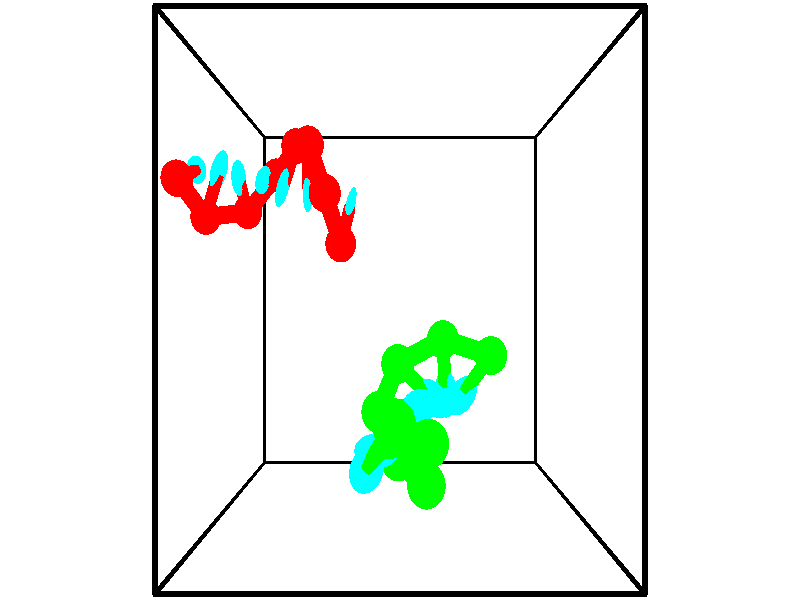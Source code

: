 // switches for output
#declare DRAW_BASES = 1; // possible values are 0, 1; only relevant for DNA ribbons
#declare DRAW_BASES_TYPE = 3; // possible values are 1, 2, 3; only relevant for DNA ribbons
#declare DRAW_FOG = 0; // set to 1 to enable fog

#include "colors.inc"

#include "transforms.inc"
background { rgb <1, 1, 1>}

#default {
   normal{
       ripples 0.25
       frequency 0.20
       turbulence 0.2
       lambda 5
   }
	finish {
		phong 0.1
		phong_size 40.
	}
}

// original window dimensions: 1024x640


// camera settings

camera {
	sky <-0, 1, 0>
	up <-0, 1, 0>
	right 1.6 * <1, 0, 0>
	location <2.5, 2.5, 11.1562>
	look_at <2.5, 2.5, 2.5>
	direction <0, 0, -8.6562>
	angle 67.0682
}


# declare cpy_camera_pos = <2.5, 2.5, 11.1562>;
# if (DRAW_FOG = 1)
fog {
	fog_type 2
	up vnormalize(cpy_camera_pos)
	color rgbt<1,1,1,0.3>
	distance 1e-5
	fog_alt 3e-3
	fog_offset 4
}
# end


// LIGHTS

# declare lum = 6;
global_settings {
	ambient_light rgb lum * <0.05, 0.05, 0.05>
	max_trace_level 15
}# declare cpy_direct_light_amount = 0.25;
light_source
{	1000 * <-1, -1, 1>,
	rgb lum * cpy_direct_light_amount
	parallel
}

light_source
{	1000 * <1, 1, -1>,
	rgb lum * cpy_direct_light_amount
	parallel
}

// strand 0

// nucleotide -1

// particle -1
sphere {
	<1.532069, 3.262251, 1.293416> 0.250000
	pigment { color rgbt <1,0,0,0> }
	no_shadow
}
cylinder {
	<1.603954, 3.592316, 1.079197>,  <1.647085, 3.790355, 0.950666>, 0.100000
	pigment { color rgbt <1,0,0,0> }
	no_shadow
}
cylinder {
	<1.603954, 3.592316, 1.079197>,  <1.532069, 3.262251, 1.293416>, 0.100000
	pigment { color rgbt <1,0,0,0> }
	no_shadow
}

// particle -1
sphere {
	<1.603954, 3.592316, 1.079197> 0.100000
	pigment { color rgbt <1,0,0,0> }
	no_shadow
}
sphere {
	0, 1
	scale<0.080000,0.200000,0.300000>
	matrix <-0.963415, 0.257673, 0.073728,
		0.198833, 0.502704, 0.841281,
		0.179713, 0.825162, -0.535547,
		1.657868, 3.839864, 0.918533>
	pigment { color rgbt <0,1,1,0> }
	no_shadow
}
cylinder {
	<1.317812, 3.899883, 1.676991>,  <1.532069, 3.262251, 1.293416>, 0.130000
	pigment { color rgbt <1,0,0,0> }
	no_shadow
}

// nucleotide -1

// particle -1
sphere {
	<1.317812, 3.899883, 1.676991> 0.250000
	pigment { color rgbt <1,0,0,0> }
	no_shadow
}
cylinder {
	<1.331493, 3.970024, 1.283426>,  <1.339702, 4.012109, 1.047288>, 0.100000
	pigment { color rgbt <1,0,0,0> }
	no_shadow
}
cylinder {
	<1.331493, 3.970024, 1.283426>,  <1.317812, 3.899883, 1.676991>, 0.100000
	pigment { color rgbt <1,0,0,0> }
	no_shadow
}

// particle -1
sphere {
	<1.331493, 3.970024, 1.283426> 0.100000
	pigment { color rgbt <1,0,0,0> }
	no_shadow
}
sphere {
	0, 1
	scale<0.080000,0.200000,0.300000>
	matrix <-0.995373, 0.094427, -0.017773,
		0.089791, 0.979967, 0.177772,
		0.034203, 0.175354, -0.983911,
		1.341754, 4.022630, 0.988253>
	pigment { color rgbt <0,1,1,0> }
	no_shadow
}
cylinder {
	<1.015263, 4.600288, 1.377634>,  <1.317812, 3.899883, 1.676991>, 0.130000
	pigment { color rgbt <1,0,0,0> }
	no_shadow
}

// nucleotide -1

// particle -1
sphere {
	<1.015263, 4.600288, 1.377634> 0.250000
	pigment { color rgbt <1,0,0,0> }
	no_shadow
}
cylinder {
	<0.981089, 4.267277, 1.158693>,  <0.960584, 4.067470, 1.027329>, 0.100000
	pigment { color rgbt <1,0,0,0> }
	no_shadow
}
cylinder {
	<0.981089, 4.267277, 1.158693>,  <1.015263, 4.600288, 1.377634>, 0.100000
	pigment { color rgbt <1,0,0,0> }
	no_shadow
}

// particle -1
sphere {
	<0.981089, 4.267277, 1.158693> 0.100000
	pigment { color rgbt <1,0,0,0> }
	no_shadow
}
sphere {
	0, 1
	scale<0.080000,0.200000,0.300000>
	matrix <-0.992694, 0.118104, -0.024688,
		0.085198, 0.541245, -0.836537,
		-0.085437, -0.832529, -0.547353,
		0.955458, 4.017518, 0.994487>
	pigment { color rgbt <0,1,1,0> }
	no_shadow
}
cylinder {
	<0.718823, 4.698137, 0.801602>,  <1.015263, 4.600288, 1.377634>, 0.130000
	pigment { color rgbt <1,0,0,0> }
	no_shadow
}

// nucleotide -1

// particle -1
sphere {
	<0.718823, 4.698137, 0.801602> 0.250000
	pigment { color rgbt <1,0,0,0> }
	no_shadow
}
cylinder {
	<0.616105, 4.338638, 0.943762>,  <0.554474, 4.122939, 1.029058>, 0.100000
	pigment { color rgbt <1,0,0,0> }
	no_shadow
}
cylinder {
	<0.616105, 4.338638, 0.943762>,  <0.718823, 4.698137, 0.801602>, 0.100000
	pigment { color rgbt <1,0,0,0> }
	no_shadow
}

// particle -1
sphere {
	<0.616105, 4.338638, 0.943762> 0.100000
	pigment { color rgbt <1,0,0,0> }
	no_shadow
}
sphere {
	0, 1
	scale<0.080000,0.200000,0.300000>
	matrix <-0.966447, 0.241067, -0.088693,
		-0.005963, -0.366252, -0.930497,
		-0.256796, -0.898747, 0.355401,
		0.539066, 4.069014, 1.050382>
	pigment { color rgbt <0,1,1,0> }
	no_shadow
}
cylinder {
	<0.284349, 4.367722, 0.296913>,  <0.718823, 4.698137, 0.801602>, 0.130000
	pigment { color rgbt <1,0,0,0> }
	no_shadow
}

// nucleotide -1

// particle -1
sphere {
	<0.284349, 4.367722, 0.296913> 0.250000
	pigment { color rgbt <1,0,0,0> }
	no_shadow
}
cylinder {
	<0.231497, 4.264469, 0.679726>,  <0.199786, 4.202518, 0.909413>, 0.100000
	pigment { color rgbt <1,0,0,0> }
	no_shadow
}
cylinder {
	<0.231497, 4.264469, 0.679726>,  <0.284349, 4.367722, 0.296913>, 0.100000
	pigment { color rgbt <1,0,0,0> }
	no_shadow
}

// particle -1
sphere {
	<0.231497, 4.264469, 0.679726> 0.100000
	pigment { color rgbt <1,0,0,0> }
	no_shadow
}
sphere {
	0, 1
	scale<0.080000,0.200000,0.300000>
	matrix <-0.969626, 0.234148, -0.070714,
		-0.205834, -0.937306, -0.281228,
		-0.132129, -0.258131, 0.957032,
		0.191858, 4.187029, 0.966835>
	pigment { color rgbt <0,1,1,0> }
	no_shadow
}
cylinder {
	<-0.223041, 3.806783, 0.367397>,  <0.284349, 4.367722, 0.296913>, 0.130000
	pigment { color rgbt <1,0,0,0> }
	no_shadow
}

// nucleotide -1

// particle -1
sphere {
	<-0.223041, 3.806783, 0.367397> 0.250000
	pigment { color rgbt <1,0,0,0> }
	no_shadow
}
cylinder {
	<-0.226770, 4.040962, 0.691660>,  <-0.229008, 4.181469, 0.886218>, 0.100000
	pigment { color rgbt <1,0,0,0> }
	no_shadow
}
cylinder {
	<-0.226770, 4.040962, 0.691660>,  <-0.223041, 3.806783, 0.367397>, 0.100000
	pigment { color rgbt <1,0,0,0> }
	no_shadow
}

// particle -1
sphere {
	<-0.226770, 4.040962, 0.691660> 0.100000
	pigment { color rgbt <1,0,0,0> }
	no_shadow
}
sphere {
	0, 1
	scale<0.080000,0.200000,0.300000>
	matrix <-0.975615, 0.172459, -0.135768,
		-0.219290, -0.792155, 0.569563,
		-0.009323, 0.585447, 0.810657,
		-0.229567, 4.216596, 0.934857>
	pigment { color rgbt <0,1,1,0> }
	no_shadow
}
cylinder {
	<-0.820590, 3.680222, 0.834384>,  <-0.223041, 3.806783, 0.367397>, 0.130000
	pigment { color rgbt <1,0,0,0> }
	no_shadow
}

// nucleotide -1

// particle -1
sphere {
	<-0.820590, 3.680222, 0.834384> 0.250000
	pigment { color rgbt <1,0,0,0> }
	no_shadow
}
cylinder {
	<-0.693390, 4.059433, 0.830048>,  <-0.617070, 4.286960, 0.827446>, 0.100000
	pigment { color rgbt <1,0,0,0> }
	no_shadow
}
cylinder {
	<-0.693390, 4.059433, 0.830048>,  <-0.820590, 3.680222, 0.834384>, 0.100000
	pigment { color rgbt <1,0,0,0> }
	no_shadow
}

// particle -1
sphere {
	<-0.693390, 4.059433, 0.830048> 0.100000
	pigment { color rgbt <1,0,0,0> }
	no_shadow
}
sphere {
	0, 1
	scale<0.080000,0.200000,0.300000>
	matrix <-0.912032, 0.302762, -0.276646,
		-0.258986, 0.097861, 0.960911,
		0.318000, 0.948029, -0.010841,
		-0.597990, 4.343842, 0.826795>
	pigment { color rgbt <0,1,1,0> }
	no_shadow
}
cylinder {
	<-1.116276, 4.145155, 1.367272>,  <-0.820590, 3.680222, 0.834384>, 0.130000
	pigment { color rgbt <1,0,0,0> }
	no_shadow
}

// nucleotide -1

// particle -1
sphere {
	<-1.116276, 4.145155, 1.367272> 0.250000
	pigment { color rgbt <1,0,0,0> }
	no_shadow
}
cylinder {
	<-1.058628, 4.278282, 0.994507>,  <-1.024039, 4.358159, 0.770848>, 0.100000
	pigment { color rgbt <1,0,0,0> }
	no_shadow
}
cylinder {
	<-1.058628, 4.278282, 0.994507>,  <-1.116276, 4.145155, 1.367272>, 0.100000
	pigment { color rgbt <1,0,0,0> }
	no_shadow
}

// particle -1
sphere {
	<-1.058628, 4.278282, 0.994507> 0.100000
	pigment { color rgbt <1,0,0,0> }
	no_shadow
}
sphere {
	0, 1
	scale<0.080000,0.200000,0.300000>
	matrix <-0.966141, -0.156346, -0.205249,
		-0.214012, 0.929940, 0.299017,
		0.144120, 0.332818, -0.931913,
		-1.015392, 4.378128, 0.714933>
	pigment { color rgbt <0,1,1,0> }
	no_shadow
}
// strand 1

// nucleotide -1

// particle -1
sphere {
	<3.905809, 1.783477, 1.813089> 0.250000
	pigment { color rgbt <0,1,0,0> }
	no_shadow
}
cylinder {
	<3.658279, 1.478447, 1.737686>,  <3.509762, 1.295429, 1.692444>, 0.100000
	pigment { color rgbt <0,1,0,0> }
	no_shadow
}
cylinder {
	<3.658279, 1.478447, 1.737686>,  <3.905809, 1.783477, 1.813089>, 0.100000
	pigment { color rgbt <0,1,0,0> }
	no_shadow
}

// particle -1
sphere {
	<3.658279, 1.478447, 1.737686> 0.100000
	pigment { color rgbt <0,1,0,0> }
	no_shadow
}
sphere {
	0, 1
	scale<0.080000,0.200000,0.300000>
	matrix <-0.479808, 0.176930, 0.859349,
		-0.621965, 0.622234, -0.475378,
		-0.618825, -0.762575, -0.188508,
		3.472632, 1.249674, 1.681134>
	pigment { color rgbt <0,1,1,0> }
	no_shadow
}
cylinder {
	<3.165443, 1.988079, 1.778435>,  <3.905809, 1.783477, 1.813089>, 0.130000
	pigment { color rgbt <0,1,0,0> }
	no_shadow
}

// nucleotide -1

// particle -1
sphere {
	<3.165443, 1.988079, 1.778435> 0.250000
	pigment { color rgbt <0,1,0,0> }
	no_shadow
}
cylinder {
	<3.182510, 1.598339, 1.866817>,  <3.192751, 1.364495, 1.919846>, 0.100000
	pigment { color rgbt <0,1,0,0> }
	no_shadow
}
cylinder {
	<3.182510, 1.598339, 1.866817>,  <3.165443, 1.988079, 1.778435>, 0.100000
	pigment { color rgbt <0,1,0,0> }
	no_shadow
}

// particle -1
sphere {
	<3.182510, 1.598339, 1.866817> 0.100000
	pigment { color rgbt <0,1,0,0> }
	no_shadow
}
sphere {
	0, 1
	scale<0.080000,0.200000,0.300000>
	matrix <-0.594156, 0.153053, 0.789654,
		-0.803217, -0.164975, -0.572386,
		0.042668, -0.974350, 0.220955,
		3.195311, 1.306034, 1.933103>
	pigment { color rgbt <0,1,1,0> }
	no_shadow
}
cylinder {
	<2.466209, 1.693179, 2.010535>,  <3.165443, 1.988079, 1.778435>, 0.130000
	pigment { color rgbt <0,1,0,0> }
	no_shadow
}

// nucleotide -1

// particle -1
sphere {
	<2.466209, 1.693179, 2.010535> 0.250000
	pigment { color rgbt <0,1,0,0> }
	no_shadow
}
cylinder {
	<2.762699, 1.463490, 2.149590>,  <2.940593, 1.325675, 2.233022>, 0.100000
	pigment { color rgbt <0,1,0,0> }
	no_shadow
}
cylinder {
	<2.762699, 1.463490, 2.149590>,  <2.466209, 1.693179, 2.010535>, 0.100000
	pigment { color rgbt <0,1,0,0> }
	no_shadow
}

// particle -1
sphere {
	<2.762699, 1.463490, 2.149590> 0.100000
	pigment { color rgbt <0,1,0,0> }
	no_shadow
}
sphere {
	0, 1
	scale<0.080000,0.200000,0.300000>
	matrix <-0.454369, -0.047994, 0.889520,
		-0.494101, -0.817289, -0.296485,
		0.741224, -0.574226, 0.347637,
		2.985066, 1.291222, 2.253881>
	pigment { color rgbt <0,1,1,0> }
	no_shadow
}
cylinder {
	<2.192251, 1.150077, 2.420409>,  <2.466209, 1.693179, 2.010535>, 0.130000
	pigment { color rgbt <0,1,0,0> }
	no_shadow
}

// nucleotide -1

// particle -1
sphere {
	<2.192251, 1.150077, 2.420409> 0.250000
	pigment { color rgbt <0,1,0,0> }
	no_shadow
}
cylinder {
	<2.550323, 1.227695, 2.580908>,  <2.765167, 1.274266, 2.677207>, 0.100000
	pigment { color rgbt <0,1,0,0> }
	no_shadow
}
cylinder {
	<2.550323, 1.227695, 2.580908>,  <2.192251, 1.150077, 2.420409>, 0.100000
	pigment { color rgbt <0,1,0,0> }
	no_shadow
}

// particle -1
sphere {
	<2.550323, 1.227695, 2.580908> 0.100000
	pigment { color rgbt <0,1,0,0> }
	no_shadow
}
sphere {
	0, 1
	scale<0.080000,0.200000,0.300000>
	matrix <-0.297310, -0.410722, 0.861925,
		0.332053, -0.890873, -0.309979,
		0.895180, 0.194045, 0.401246,
		2.818878, 1.285909, 2.701282>
	pigment { color rgbt <0,1,1,0> }
	no_shadow
}
cylinder {
	<2.479477, 0.639573, 2.701125>,  <2.192251, 1.150077, 2.420409>, 0.130000
	pigment { color rgbt <0,1,0,0> }
	no_shadow
}

// nucleotide -1

// particle -1
sphere {
	<2.479477, 0.639573, 2.701125> 0.250000
	pigment { color rgbt <0,1,0,0> }
	no_shadow
}
cylinder {
	<2.616249, 0.957188, 2.902158>,  <2.698313, 1.147757, 3.022777>, 0.100000
	pigment { color rgbt <0,1,0,0> }
	no_shadow
}
cylinder {
	<2.616249, 0.957188, 2.902158>,  <2.479477, 0.639573, 2.701125>, 0.100000
	pigment { color rgbt <0,1,0,0> }
	no_shadow
}

// particle -1
sphere {
	<2.616249, 0.957188, 2.902158> 0.100000
	pigment { color rgbt <0,1,0,0> }
	no_shadow
}
sphere {
	0, 1
	scale<0.080000,0.200000,0.300000>
	matrix <-0.394934, -0.363870, 0.843579,
		0.852708, -0.486932, 0.189175,
		0.341930, 0.794038, 0.502581,
		2.718828, 1.195399, 3.052932>
	pigment { color rgbt <0,1,1,0> }
	no_shadow
}
cylinder {
	<2.842563, 0.490414, 3.313053>,  <2.479477, 0.639573, 2.701125>, 0.130000
	pigment { color rgbt <0,1,0,0> }
	no_shadow
}

// nucleotide -1

// particle -1
sphere {
	<2.842563, 0.490414, 3.313053> 0.250000
	pigment { color rgbt <0,1,0,0> }
	no_shadow
}
cylinder {
	<2.624596, 0.825550, 3.299866>,  <2.493815, 1.026632, 3.291953>, 0.100000
	pigment { color rgbt <0,1,0,0> }
	no_shadow
}
cylinder {
	<2.624596, 0.825550, 3.299866>,  <2.842563, 0.490414, 3.313053>, 0.100000
	pigment { color rgbt <0,1,0,0> }
	no_shadow
}

// particle -1
sphere {
	<2.624596, 0.825550, 3.299866> 0.100000
	pigment { color rgbt <0,1,0,0> }
	no_shadow
}
sphere {
	0, 1
	scale<0.080000,0.200000,0.300000>
	matrix <-0.601104, -0.362931, 0.712007,
		0.584584, 0.407803, 0.701397,
		-0.544918, 0.837841, -0.032969,
		2.461120, 1.076902, 3.289975>
	pigment { color rgbt <0,1,1,0> }
	no_shadow
}
cylinder {
	<2.847836, 1.038292, 3.798548>,  <2.842563, 0.490414, 3.313053>, 0.130000
	pigment { color rgbt <0,1,0,0> }
	no_shadow
}

// nucleotide -1

// particle -1
sphere {
	<2.847836, 1.038292, 3.798548> 0.250000
	pigment { color rgbt <0,1,0,0> }
	no_shadow
}
cylinder {
	<2.478653, 0.967999, 3.661570>,  <2.257143, 0.925822, 3.579383>, 0.100000
	pigment { color rgbt <0,1,0,0> }
	no_shadow
}
cylinder {
	<2.478653, 0.967999, 3.661570>,  <2.847836, 1.038292, 3.798548>, 0.100000
	pigment { color rgbt <0,1,0,0> }
	no_shadow
}

// particle -1
sphere {
	<2.478653, 0.967999, 3.661570> 0.100000
	pigment { color rgbt <0,1,0,0> }
	no_shadow
}
sphere {
	0, 1
	scale<0.080000,0.200000,0.300000>
	matrix <-0.271484, -0.333461, 0.902829,
		-0.272850, 0.926240, 0.260061,
		-0.922957, -0.175734, -0.342445,
		2.201766, 0.915278, 3.558836>
	pigment { color rgbt <0,1,1,0> }
	no_shadow
}
cylinder {
	<2.433739, 1.310917, 4.252945>,  <2.847836, 1.038292, 3.798548>, 0.130000
	pigment { color rgbt <0,1,0,0> }
	no_shadow
}

// nucleotide -1

// particle -1
sphere {
	<2.433739, 1.310917, 4.252945> 0.250000
	pigment { color rgbt <0,1,0,0> }
	no_shadow
}
cylinder {
	<2.240063, 1.015862, 4.064712>,  <2.123857, 0.838828, 3.951771>, 0.100000
	pigment { color rgbt <0,1,0,0> }
	no_shadow
}
cylinder {
	<2.240063, 1.015862, 4.064712>,  <2.433739, 1.310917, 4.252945>, 0.100000
	pigment { color rgbt <0,1,0,0> }
	no_shadow
}

// particle -1
sphere {
	<2.240063, 1.015862, 4.064712> 0.100000
	pigment { color rgbt <0,1,0,0> }
	no_shadow
}
sphere {
	0, 1
	scale<0.080000,0.200000,0.300000>
	matrix <-0.409362, -0.284357, 0.866928,
		-0.773292, 0.612398, -0.164278,
		-0.484192, -0.737638, -0.470583,
		2.094805, 0.794570, 3.923537>
	pigment { color rgbt <0,1,1,0> }
	no_shadow
}
// box output
cylinder {
	<0.000000, 0.000000, 0.000000>,  <5.000000, 0.000000, 0.000000>, 0.025000
	pigment { color rgbt <0,0,0,0> }
	no_shadow
}
cylinder {
	<0.000000, 0.000000, 0.000000>,  <0.000000, 5.000000, 0.000000>, 0.025000
	pigment { color rgbt <0,0,0,0> }
	no_shadow
}
cylinder {
	<0.000000, 0.000000, 0.000000>,  <0.000000, 0.000000, 5.000000>, 0.025000
	pigment { color rgbt <0,0,0,0> }
	no_shadow
}
cylinder {
	<5.000000, 5.000000, 5.000000>,  <0.000000, 5.000000, 5.000000>, 0.025000
	pigment { color rgbt <0,0,0,0> }
	no_shadow
}
cylinder {
	<5.000000, 5.000000, 5.000000>,  <5.000000, 0.000000, 5.000000>, 0.025000
	pigment { color rgbt <0,0,0,0> }
	no_shadow
}
cylinder {
	<5.000000, 5.000000, 5.000000>,  <5.000000, 5.000000, 0.000000>, 0.025000
	pigment { color rgbt <0,0,0,0> }
	no_shadow
}
cylinder {
	<0.000000, 0.000000, 5.000000>,  <0.000000, 5.000000, 5.000000>, 0.025000
	pigment { color rgbt <0,0,0,0> }
	no_shadow
}
cylinder {
	<0.000000, 0.000000, 5.000000>,  <5.000000, 0.000000, 5.000000>, 0.025000
	pigment { color rgbt <0,0,0,0> }
	no_shadow
}
cylinder {
	<5.000000, 5.000000, 0.000000>,  <0.000000, 5.000000, 0.000000>, 0.025000
	pigment { color rgbt <0,0,0,0> }
	no_shadow
}
cylinder {
	<5.000000, 5.000000, 0.000000>,  <5.000000, 0.000000, 0.000000>, 0.025000
	pigment { color rgbt <0,0,0,0> }
	no_shadow
}
cylinder {
	<5.000000, 0.000000, 5.000000>,  <5.000000, 0.000000, 0.000000>, 0.025000
	pigment { color rgbt <0,0,0,0> }
	no_shadow
}
cylinder {
	<0.000000, 5.000000, 0.000000>,  <0.000000, 5.000000, 5.000000>, 0.025000
	pigment { color rgbt <0,0,0,0> }
	no_shadow
}
// end of box output

